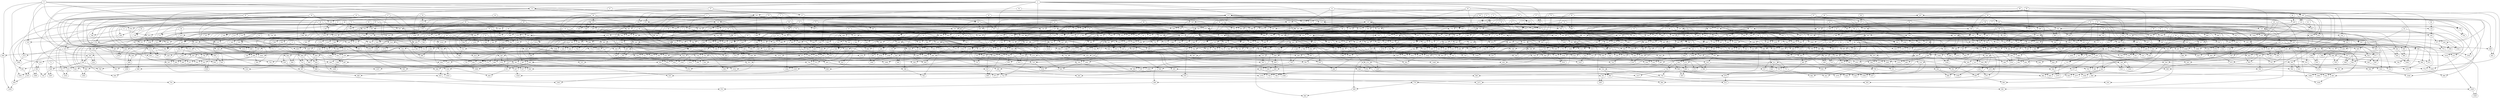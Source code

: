 digraph grap {
0 -> 412
0 -> 499
1 -> 153
1 -> 214
1 -> 366
1 -> 486
1 -> 695
1 -> 719
2 -> 112
2 -> 161
2 -> 179
2 -> 204
2 -> 210
2 -> 216
2 -> 310
2 -> 400
2 -> 476
2 -> 492
2 -> 501
2 -> 529
2 -> 587
2 -> 866
2 -> 870
3 -> 114
3 -> 170
3 -> 225
3 -> 293
3 -> 296
3 -> 305
3 -> 456
3 -> 533
3 -> 861
3 -> 989
4 -> 122
4 -> 124
4 -> 175
4 -> 340
4 -> 380
4 -> 799
5 -> 125
5 -> 188
5 -> 269
6 -> 158
6 -> 200
6 -> 243
7 -> 407
7 -> 516
7 -> 539
7 -> 686
7 -> 759
7 -> 1021
8 -> 113
8 -> 143
8 -> 193
8 -> 902
9 -> 112
9 -> 241
9 -> 465
9 -> 564
9 -> 570
9 -> 690
9 -> 756
9 -> 1064
10 -> 108
10 -> 120
10 -> 147
10 -> 154
10 -> 280
10 -> 730
10 -> 812
10 -> 857
11 -> 574
11 -> 789
12 -> 105
12 -> 213
12 -> 240
12 -> 255
12 -> 272
12 -> 322
12 -> 581
12 -> 685
12 -> 986
13 -> 224
13 -> 506
13 -> 589
14 -> 230
14 -> 430
14 -> 450
14 -> 487
14 -> 869
15 -> 340
15 -> 477
15 -> 979
15 -> 1003
16 -> 110
16 -> 149
16 -> 625
16 -> 687
16 -> 713
16 -> 1016
17 -> 103
17 -> 166
17 -> 668
17 -> 711
17 -> 750
18 -> 103
18 -> 300
18 -> 353
18 -> 716
18 -> 749
18 -> 968
19 -> 128
19 -> 129
19 -> 204
19 -> 437
19 -> 907
19 -> 1040
20 -> 263
20 -> 649
20 -> 739
20 -> 1035
21 -> 117
21 -> 804
22 -> 168
22 -> 205
22 -> 366
23 -> 219
23 -> 422
23 -> 457
23 -> 516
23 -> 669
24 -> 172
24 -> 286
24 -> 446
24 -> 613
25 -> 106
25 -> 115
25 -> 134
25 -> 267
25 -> 1020
26 -> 116
26 -> 169
26 -> 242
26 -> 425
26 -> 664
26 -> 700
26 -> 938
27 -> 137
27 -> 476
27 -> 724
28 -> 202
28 -> 266
28 -> 472
28 -> 905
29 -> 174
29 -> 275
29 -> 278
29 -> 861
29 -> 1091
30 -> 150
30 -> 231
31 -> 324
31 -> 508
31 -> 777
31 -> 815
31 -> 1057
32 -> 111
32 -> 248
33 -> 181
33 -> 365
33 -> 593
33 -> 619
34 -> 127
34 -> 132
34 -> 148
34 -> 207
34 -> 302
34 -> 368
34 -> 373
34 -> 680
34 -> 1035
35 -> 143
35 -> 158
35 -> 457
35 -> 963
36 -> 233
36 -> 940
36 -> 1096
37 -> 101
37 -> 196
37 -> 212
37 -> 535
38 -> 229
39 -> 105
39 -> 110
39 -> 123
39 -> 184
39 -> 194
39 -> 267
39 -> 286
39 -> 439
39 -> 891
40 -> 166
40 -> 241
40 -> 307
40 -> 746
40 -> 782
40 -> 910
40 -> 1053
41 -> 176
41 -> 192
41 -> 258
41 -> 534
41 -> 751
42 -> 100
42 -> 116
42 -> 417
42 -> 681
42 -> 1012
43 -> 127
43 -> 206
43 -> 253
43 -> 261
43 -> 567
44 -> 249
44 -> 265
44 -> 331
44 -> 646
44 -> 1019
45 -> 118
45 -> 680
45 -> 712
45 -> 1052
45 -> 1066
46 -> 171
46 -> 312
46 -> 614
47 -> 119
47 -> 652
47 -> 684
47 -> 996
48 -> 139
48 -> 201
48 -> 217
48 -> 239
48 -> 422
48 -> 708
49 -> 114
49 -> 578
49 -> 1062
50 -> 225
50 -> 767
50 -> 866
51 -> 448
51 -> 536
52 -> 115
52 -> 497
53 -> 185
53 -> 651
54 -> 102
54 -> 222
54 -> 285
54 -> 480
54 -> 549
54 -> 559
54 -> 918
55 -> 165
56 -> 193
56 -> 215
56 -> 574
57 -> 188
57 -> 871
58 -> 144
58 -> 200
58 -> 380
58 -> 609
59 -> 179
59 -> 235
59 -> 531
60 -> 121
60 -> 150
60 -> 191
60 -> 223
60 -> 308
60 -> 546
61 -> 100
61 -> 134
61 -> 145
61 -> 168
61 -> 250
61 -> 260
61 -> 295
61 -> 334
61 -> 360
61 -> 847
62 -> 214
62 -> 524
62 -> 553
62 -> 702
63 -> 139
63 -> 358
64 -> 175
64 -> 236
64 -> 271
64 -> 330
64 -> 563
65 -> 137
66 -> 126
66 -> 133
66 -> 135
66 -> 187
66 -> 255
66 -> 477
67 -> 149
67 -> 178
67 -> 197
67 -> 212
67 -> 662
67 -> 803
67 -> 1090
68 -> 157
68 -> 172
68 -> 215
68 -> 339
68 -> 349
68 -> 351
68 -> 667
68 -> 671
68 -> 876
68 -> 953
69 -> 101
69 -> 119
69 -> 126
69 -> 131
69 -> 480
69 -> 841
69 -> 995
70 -> 104
70 -> 120
70 -> 129
70 -> 202
70 -> 302
70 -> 532
71 -> 645
72 -> 109
72 -> 205
72 -> 288
72 -> 388
72 -> 934
73 -> 198
73 -> 253
73 -> 406
73 -> 545
73 -> 661
74 -> 102
74 -> 312
74 -> 463
74 -> 541
74 -> 1010
75 -> 113
75 -> 155
75 -> 254
75 -> 268
75 -> 577
75 -> 976
76 -> 135
76 -> 245
76 -> 466
76 -> 991
77 -> 140
77 -> 160
77 -> 228
77 -> 328
77 -> 404
77 -> 553
78 -> 111
78 -> 573
78 -> 766
79 -> 151
79 -> 294
79 -> 344
79 -> 359
79 -> 612
79 -> 635
79 -> 1093
80 -> 138
81 -> 164
82 -> 141
82 -> 226
82 -> 306
82 -> 452
83 -> 354
83 -> 453
83 -> 475
84 -> 260
84 -> 357
84 -> 461
84 -> 796
85 -> 128
85 -> 180
85 -> 276
85 -> 760
85 -> 898
85 -> 1096
86 -> 106
86 -> 153
86 -> 154
86 -> 291
86 -> 292
86 -> 336
86 -> 509
86 -> 570
86 -> 788
87 -> 107
87 -> 270
87 -> 673
87 -> 770
87 -> 802
87 -> 811
88 -> 138
88 -> 221
88 -> 296
88 -> 337
88 -> 453
89 -> 125
89 -> 146
89 -> 147
89 -> 163
89 -> 229
89 -> 244
89 -> 317
89 -> 909
90 -> 142
90 -> 194
90 -> 665
90 -> 781
90 -> 892
91 -> 152
91 -> 177
91 -> 261
91 -> 355
91 -> 362
91 -> 706
91 -> 728
92 -> 144
92 -> 174
92 -> 279
92 -> 290
92 -> 888
93 -> 345
93 -> 401
93 -> 504
93 -> 508
93 -> 510
93 -> 588
93 -> 639
94 -> 109
94 -> 142
94 -> 186
94 -> 311
94 -> 435
94 -> 469
94 -> 481
95 -> 290
95 -> 512
95 -> 672
95 -> 956
96 -> 165
96 -> 313
96 -> 378
96 -> 384
96 -> 408
96 -> 433
96 -> 805
97 -> 198
97 -> 291
97 -> 320
97 -> 321
97 -> 957
98 -> 237
98 -> 328
98 -> 391
98 -> 500
98 -> 588
98 -> 618
98 -> 931
98 -> 1002
99 -> 104
99 -> 107
99 -> 108
99 -> 132
99 -> 208
99 -> 249
99 -> 273
99 -> 314
99 -> 419
99 -> 754
99 -> 819
99 -> 849
99 -> 1047
100 -> 792
101 -> 130
101 -> 157
101 -> 232
101 -> 374
101 -> 450
101 -> 454
101 -> 894
102 -> 420
102 -> 519
103 -> 191
103 -> 201
103 -> 220
103 -> 266
103 -> 326
103 -> 824
104 -> 236
104 -> 251
104 -> 346
104 -> 636
105 -> 131
105 -> 183
105 -> 348
105 -> 488
105 -> 561
105 -> 689
105 -> 934
106 -> 122
106 -> 392
106 -> 698
107 -> 245
107 -> 246
107 -> 257
107 -> 542
107 -> 569
107 -> 626
108 -> 163
108 -> 234
108 -> 298
108 -> 350
108 -> 833
109 -> 320
109 -> 355
109 -> 468
110 -> 121
110 -> 281
111 -> 152
111 -> 232
111 -> 264
112 -> 117
112 -> 130
112 -> 292
112 -> 640
112 -> 789
112 -> 1094
113 -> 167
113 -> 491
113 -> 670
114 -> 169
114 -> 272
114 -> 451
114 -> 463
114 -> 486
114 -> 584
114 -> 966
115 -> 118
115 -> 141
115 -> 189
115 -> 196
115 -> 213
115 -> 327
115 -> 626
115 -> 1007
115 -> 1087
116 -> 133
116 -> 156
116 -> 159
116 -> 208
116 -> 359
116 -> 402
116 -> 586
117 -> 124
117 -> 243
117 -> 424
117 -> 428
118 -> 123
118 -> 136
118 -> 184
118 -> 211
118 -> 424
118 -> 538
118 -> 1098
119 -> 503
120 -> 146
120 -> 209
120 -> 284
120 -> 301
120 -> 383
120 -> 734
121 -> 203
121 -> 472
121 -> 972
121 -> 988
122 -> 316
122 -> 517
122 -> 596
122 -> 607
122 -> 822
123 -> 794
124 -> 136
124 -> 250
124 -> 294
124 -> 411
124 -> 431
124 -> 722
125 -> 167
125 -> 182
125 -> 780
125 -> 896
126 -> 297
126 -> 420
126 -> 436
126 -> 812
126 -> 1097
127 -> 151
127 -> 173
127 -> 235
127 -> 329
127 -> 371
127 -> 670
128 -> 180
128 -> 227
128 -> 275
128 -> 284
128 -> 668
129 -> 560
129 -> 975
130 -> 148
130 -> 171
130 -> 303
130 -> 358
130 -> 533
130 -> 638
130 -> 829
131 -> 140
131 -> 164
131 -> 182
131 -> 744
132 -> 156
132 -> 195
132 -> 462
132 -> 677
133 -> 279
133 -> 293
133 -> 523
133 -> 822
133 -> 832
134 -> 190
134 -> 528
134 -> 981
135 -> 160
135 -> 370
135 -> 401
135 -> 604
135 -> 952
136 -> 155
136 -> 210
136 -> 644
136 -> 911
137 -> 159
137 -> 330
137 -> 415
137 -> 867
137 -> 941
138 -> 185
139 -> 591
140 -> 145
140 -> 173
140 -> 434
140 -> 630
141 -> 264
141 -> 280
142 -> 227
142 -> 376
142 -> 496
143 -> 170
143 -> 262
143 -> 666
143 -> 914
144 -> 610
144 -> 630
144 -> 655
145 -> 178
145 -> 186
145 -> 534
145 -> 823
145 -> 901
145 -> 1080
146 -> 181
146 -> 305
146 -> 491
146 -> 998
147 -> 230
147 -> 321
147 -> 343
147 -> 966
147 -> 1013
148 -> 234
148 -> 304
149 -> 206
149 -> 373
149 -> 461
149 -> 590
149 -> 708
149 -> 741
149 -> 1037
149 -> 1083
150 -> 162
150 -> 197
150 -> 237
150 -> 367
150 -> 758
150 -> 998
151 -> 315
151 -> 352
151 -> 369
151 -> 518
152 -> 203
152 -> 863
152 -> 1020
153 -> 427
153 -> 458
153 -> 471
153 -> 760
153 -> 796
154 -> 176
154 -> 259
154 -> 338
154 -> 382
155 -> 195
155 -> 221
155 -> 256
155 -> 470
155 -> 495
155 -> 565
155 -> 780
156 -> 162
156 -> 495
157 -> 609
157 -> 628
158 -> 161
158 -> 265
158 -> 325
158 -> 442
158 -> 599
158 -> 886
159 -> 207
159 -> 273
159 -> 562
159 -> 950
160 -> 223
160 -> 350
160 -> 489
160 -> 582
160 -> 947
161 -> 231
161 -> 364
161 -> 814
162 -> 329
163 -> 177
163 -> 247
163 -> 600
163 -> 879
163 -> 916
164 -> 524
164 -> 691
164 -> 1024
165 -> 490
166 -> 370
166 -> 654
166 -> 872
167 -> 199
167 -> 251
167 -> 289
167 -> 405
167 -> 459
168 -> 254
168 -> 1062
169 -> 335
169 -> 351
169 -> 1004
170 -> 308
170 -> 319
170 -> 526
170 -> 800
171 -> 192
171 -> 216
171 -> 218
171 -> 479
171 -> 596
172 -> 239
172 -> 311
172 -> 337
172 -> 372
172 -> 413
172 -> 679
173 -> 297
173 -> 390
174 -> 224
174 -> 338
174 -> 502
174 -> 817
175 -> 218
175 -> 262
175 -> 307
175 -> 345
175 -> 406
175 -> 437
175 -> 1074
176 -> 226
176 -> 599
176 -> 617
176 -> 621
176 -> 631
176 -> 702
176 -> 1014
177 -> 728
177 -> 915
178 -> 190
178 -> 787
178 -> 852
179 -> 240
179 -> 474
180 -> 277
180 -> 478
180 -> 483
180 -> 936
181 -> 403
181 -> 417
181 -> 449
182 -> 183
182 -> 219
182 -> 299
182 -> 394
182 -> 442
182 -> 446
182 -> 867
182 -> 929
182 -> 969
183 -> 187
183 -> 259
183 -> 395
183 -> 399
184 -> 189
184 -> 199
184 -> 923
185 -> 577
185 -> 798
185 -> 875
187 -> 238
187 -> 341
187 -> 433
187 -> 517
188 -> 222
188 -> 248
188 -> 831
189 -> 376
189 -> 792
191 -> 303
191 -> 452
191 -> 697
191 -> 909
192 -> 209
192 -> 408
192 -> 561
192 -> 682
192 -> 955
193 -> 318
193 -> 324
194 -> 393
195 -> 283
195 -> 647
196 -> 377
196 -> 683
197 -> 211
197 -> 634
198 -> 374
198 -> 518
198 -> 842
199 -> 298
199 -> 390
199 -> 501
199 -> 772
200 -> 356
200 -> 918
201 -> 274
201 -> 443
202 -> 217
202 -> 404
202 -> 1099
203 -> 244
203 -> 256
203 -> 271
203 -> 423
203 -> 444
203 -> 658
204 -> 387
204 -> 414
204 -> 562
204 -> 604
205 -> 228
206 -> 274
206 -> 289
206 -> 389
206 -> 455
207 -> 287
208 -> 246
208 -> 309
208 -> 521
209 -> 252
209 -> 883
210 -> 238
210 -> 242
210 -> 247
210 -> 421
210 -> 598
211 -> 220
211 -> 818
212 -> 336
212 -> 677
212 -> 777
214 -> 542
214 -> 583
214 -> 778
214 -> 1067
214 -> 1069
215 -> 769
216 -> 449
216 -> 633
217 -> 300
218 -> 325
218 -> 687
218 -> 735
218 -> 925
219 -> 342
219 -> 548
219 -> 641
219 -> 790
221 -> 1034
221 -> 1068
222 -> 347
223 -> 263
223 -> 344
224 -> 233
224 -> 318
224 -> 385
224 -> 546
225 -> 287
225 -> 347
225 -> 731
226 -> 281
226 -> 732
227 -> 346
227 -> 418
227 -> 537
227 -> 682
228 -> 309
228 -> 544
228 -> 701
229 -> 410
229 -> 700
229 -> 894
230 -> 268
230 -> 736
230 -> 766
230 -> 913
231 -> 269
231 -> 332
231 -> 349
231 -> 356
231 -> 438
231 -> 484
232 -> 554
232 -> 590
232 -> 688
232 -> 881
233 -> 327
233 -> 341
233 -> 571
233 -> 738
233 -> 741
234 -> 276
234 -> 397
234 -> 816
234 -> 931
234 -> 946
235 -> 354
235 -> 384
235 -> 720
235 -> 901
235 -> 1055
236 -> 427
237 -> 258
237 -> 304
237 -> 342
237 -> 367
237 -> 470
237 -> 569
237 -> 575
237 -> 820
238 -> 623
238 -> 659
239 -> 288
239 -> 375
239 -> 773
240 -> 277
241 -> 840
242 -> 396
242 -> 398
243 -> 313
243 -> 526
243 -> 571
243 -> 922
244 -> 956
244 -> 1024
246 -> 429
246 -> 598
246 -> 990
247 -> 252
248 -> 282
248 -> 751
249 -> 853
250 -> 306
251 -> 364
251 -> 739
251 -> 758
253 -> 656
253 -> 731
254 -> 270
254 -> 316
254 -> 335
254 -> 467
254 -> 525
254 -> 674
255 -> 257
255 -> 353
255 -> 928
256 -> 375
256 -> 512
256 -> 847
257 -> 299
257 -> 667
257 -> 1094
258 -> 460
259 -> 315
259 -> 624
259 -> 1086
260 -> 317
260 -> 552
260 -> 843
261 -> 844
261 -> 921
262 -> 295
262 -> 386
262 -> 410
262 -> 521
262 -> 715
263 -> 402
263 -> 430
263 -> 1022
264 -> 564
264 -> 614
264 -> 1053
265 -> 416
265 -> 469
265 -> 999
266 -> 314
266 -> 357
266 -> 440
266 -> 627
266 -> 721
267 -> 650
267 -> 1042
268 -> 283
268 -> 334
268 -> 379
268 -> 651
269 -> 458
269 -> 494
269 -> 573
269 -> 575
270 -> 323
270 -> 333
270 -> 447
270 -> 515
271 -> 282
271 -> 301
271 -> 326
271 -> 418
271 -> 617
271 -> 636
271 -> 954
271 -> 1018
272 -> 322
272 -> 527
272 -> 969
273 -> 278
273 -> 379
273 -> 382
273 -> 445
273 -> 563
273 -> 886
273 -> 1026
274 -> 352
274 -> 684
275 -> 661
275 -> 717
276 -> 503
276 -> 582
278 -> 419
278 -> 761
278 -> 837
280 -> 557
281 -> 580
281 -> 762
283 -> 285
283 -> 862
284 -> 369
284 -> 555
285 -> 348
285 -> 381
285 -> 393
285 -> 500
285 -> 878
285 -> 902
285 -> 1051
286 -> 522
286 -> 537
286 -> 964
287 -> 451
287 -> 654
288 -> 697
289 -> 468
289 -> 580
289 -> 845
289 -> 874
290 -> 333
290 -> 459
290 -> 737
290 -> 916
291 -> 581
291 -> 713
292 -> 332
292 -> 719
293 -> 392
293 -> 397
293 -> 621
293 -> 642
294 -> 548
294 -> 591
295 -> 707
295 -> 767
296 -> 361
296 -> 488
297 -> 372
297 -> 388
298 -> 413
298 -> 436
298 -> 657
298 -> 928
299 -> 409
299 -> 415
299 -> 429
300 -> 396
300 -> 859
300 -> 1043
301 -> 407
301 -> 530
301 -> 688
301 -> 994
302 -> 622
303 -> 343
304 -> 319
305 -> 362
305 -> 383
305 -> 557
305 -> 685
305 -> 830
305 -> 897
305 -> 972
305 -> 1063
306 -> 310
306 -> 551
306 -> 710
307 -> 498
307 -> 941
308 -> 377
308 -> 785
308 -> 920
309 -> 507
309 -> 1075
309 -> 1079
310 -> 1095
311 -> 386
311 -> 441
312 -> 656
313 -> 730
314 -> 576
314 -> 579
315 -> 438
315 -> 1041
316 -> 513
316 -> 689
316 -> 864
317 -> 531
317 -> 643
317 -> 748
318 -> 331
318 -> 716
319 -> 787
320 -> 455
320 -> 514
320 -> 659
320 -> 705
320 -> 743
320 -> 1001
321 -> 416
321 -> 440
321 -> 666
321 -> 717
321 -> 906
322 -> 323
322 -> 395
322 -> 405
323 -> 339
323 -> 360
324 -> 421
324 -> 638
325 -> 736
325 -> 1036
326 -> 499
327 -> 763
327 -> 838
327 -> 895
328 -> 363
328 -> 365
328 -> 565
328 -> 794
329 -> 579
330 -> 389
330 -> 706
330 -> 709
330 -> 1090
331 -> 494
331 -> 950
332 -> 399
332 -> 423
334 -> 479
335 -> 554
336 -> 363
336 -> 748
337 -> 371
337 -> 943
338 -> 361
338 -> 813
338 -> 1032
339 -> 391
339 -> 448
339 -> 848
340 -> 454
340 -> 607
340 -> 797
341 -> 394
341 -> 462
341 -> 505
342 -> 444
342 -> 560
342 -> 742
342 -> 813
343 -> 529
343 -> 1073
344 -> 465
344 -> 774
345 -> 711
345 -> 935
346 -> 615
346 -> 775
346 -> 1078
347 -> 378
347 -> 648
348 -> 475
348 -> 603
348 -> 1041
349 -> 625
349 -> 900
350 -> 478
350 -> 547
350 -> 606
350 -> 951
351 -> 493
351 -> 646
351 -> 727
351 -> 996
351 -> 1026
351 -> 1027
352 -> 387
352 -> 412
353 -> 381
353 -> 439
353 -> 595
353 -> 756
354 -> 939
356 -> 513
356 -> 523
356 -> 578
356 -> 1063
358 -> 791
359 -> 504
359 -> 831
360 -> 368
360 -> 431
360 -> 1056
361 -> 409
361 -> 892
362 -> 830
362 -> 883
362 -> 884
363 -> 414
363 -> 597
363 -> 624
363 -> 809
364 -> 696
364 -> 757
366 -> 629
366 -> 915
366 -> 1060
367 -> 727
367 -> 762
367 -> 774
367 -> 798
367 -> 1038
369 -> 432
369 -> 605
369 -> 657
369 -> 848
370 -> 425
370 -> 473
371 -> 690
371 -> 879
372 -> 623
372 -> 699
373 -> 385
373 -> 498
373 -> 907
374 -> 497
374 -> 527
374 -> 551
374 -> 967
375 -> 464
376 -> 691
376 -> 724
376 -> 793
376 -> 887
377 -> 447
378 -> 493
378 -> 959
378 -> 1008
380 -> 398
380 -> 434
380 -> 544
380 -> 808
381 -> 547
381 -> 919
381 -> 1032
381 -> 1057
382 -> 618
382 -> 733
384 -> 1028
386 -> 482
386 -> 532
386 -> 585
387 -> 403
387 -> 726
388 -> 507
388 -> 613
388 -> 694
389 -> 992
390 -> 908
390 -> 930
390 -> 1089
391 -> 846
391 -> 978
392 -> 1097
393 -> 592
393 -> 632
393 -> 698
394 -> 520
394 -> 910
394 -> 1079
395 -> 948
396 -> 400
396 -> 942
397 -> 411
397 -> 428
397 -> 435
397 -> 911
399 -> 426
399 -> 603
400 -> 633
400 -> 639
401 -> 432
401 -> 443
401 -> 474
402 -> 528
402 -> 1058
402 -> 1092
403 -> 957
404 -> 568
404 -> 662
405 -> 485
405 -> 515
405 -> 584
407 -> 490
407 -> 540
407 -> 566
407 -> 710
408 -> 592
408 -> 627
409 -> 558
409 -> 615
409 -> 1099
410 -> 530
410 -> 606
410 -> 718
410 -> 781
410 -> 1010
412 -> 484
412 -> 587
412 -> 683
412 -> 703
415 -> 616
415 -> 632
415 -> 947
416 -> 704
417 -> 669
417 -> 1025
418 -> 734
418 -> 868
419 -> 426
419 -> 612
419 -> 821
420 -> 511
420 -> 608
421 -> 714
422 -> 445
422 -> 637
422 -> 746
424 -> 576
424 -> 765
425 -> 489
427 -> 556
427 -> 877
428 -> 471
429 -> 460
429 -> 784
430 -> 473
431 -> 481
431 -> 851
432 -> 485
432 -> 858
433 -> 1073
434 -> 441
436 -> 522
436 -> 541
436 -> 720
439 -> 536
439 -> 908
439 -> 978
439 -> 1060
440 -> 726
440 -> 869
441 -> 511
441 -> 540
441 -> 649
442 -> 768
442 -> 800
442 -> 835
442 -> 1083
444 -> 550
445 -> 572
447 -> 464
447 -> 678
448 -> 821
448 -> 917
449 -> 644
451 -> 594
451 -> 600
451 -> 707
451 -> 924
452 -> 456
452 -> 467
452 -> 778
453 -> 549
454 -> 538
454 -> 693
454 -> 826
454 -> 961
455 -> 466
455 -> 566
455 -> 611
455 -> 933
456 -> 1084
457 -> 1030
458 -> 765
459 -> 692
460 -> 601
460 -> 735
462 -> 940
462 -> 1061
463 -> 482
463 -> 970
464 -> 487
464 -> 572
464 -> 946
465 -> 543
466 -> 492
467 -> 556
467 -> 973
467 -> 987
468 -> 862
470 -> 502
470 -> 514
470 -> 650
470 -> 899
471 -> 483
471 -> 641
471 -> 988
472 -> 753
472 -> 755
472 -> 1014
472 -> 1016
474 -> 828
477 -> 922
479 -> 952
480 -> 1076
482 -> 519
482 -> 723
483 -> 506
483 -> 586
484 -> 509
484 -> 610
484 -> 997
485 -> 555
485 -> 709
486 -> 589
486 -> 601
486 -> 1045
487 -> 496
487 -> 543
488 -> 825
489 -> 779
489 -> 801
490 -> 937
490 -> 977
491 -> 545
491 -> 663
491 -> 834
492 -> 653
494 -> 525
494 -> 558
495 -> 568
495 -> 1005
495 -> 1054
496 -> 722
497 -> 784
498 -> 857
499 -> 535
499 -> 559
499 -> 856
499 -> 932
501 -> 754
501 -> 1046
502 -> 505
502 -> 520
502 -> 806
502 -> 827
503 -> 539
503 -> 752
503 -> 923
503 -> 1011
504 -> 785
504 -> 887
505 -> 510
505 -> 977
506 -> 745
506 -> 874
506 -> 882
506 -> 893
506 -> 1070
507 -> 679
507 -> 701
507 -> 852
507 -> 904
509 -> 631
510 -> 674
511 -> 585
513 -> 653
513 -> 786
513 -> 889
514 -> 721
514 -> 775
515 -> 583
515 -> 664
515 -> 953
516 -> 647
517 -> 550
517 -> 924
518 -> 634
518 -> 824
518 -> 1074
519 -> 926
520 -> 755
520 -> 783
520 -> 864
520 -> 973
521 -> 635
521 -> 699
521 -> 1034
522 -> 594
522 -> 897
524 -> 1049
524 -> 1069
525 -> 819
525 -> 881
526 -> 637
526 -> 703
526 -> 1021
528 -> 611
528 -> 696
528 -> 936
529 -> 1055
530 -> 850
531 -> 718
532 -> 844
533 -> 602
533 -> 1011
534 -> 912
534 -> 962
535 -> 593
536 -> 552
536 -> 771
536 -> 856
537 -> 622
537 -> 643
537 -> 715
537 -> 749
537 -> 971
540 -> 694
540 -> 1077
542 -> 616
542 -> 712
542 -> 1019
544 -> 567
545 -> 605
546 -> 833
546 -> 960
547 -> 850
549 -> 628
549 -> 660
550 -> 818
552 -> 745
552 -> 799
555 -> 899
556 -> 640
557 -> 747
557 -> 982
559 -> 597
559 -> 620
561 -> 810
561 -> 815
562 -> 803
564 -> 1046
565 -> 776
566 -> 723
567 -> 676
569 -> 642
570 -> 763
571 -> 764
571 -> 827
572 -> 1002
573 -> 738
574 -> 1015
575 -> 854
575 -> 997
577 -> 776
578 -> 692
580 -> 1031
581 -> 782
582 -> 608
582 -> 880
582 -> 890
582 -> 1017
583 -> 949
584 -> 652
584 -> 759
584 -> 768
585 -> 772
586 -> 764
587 -> 595
587 -> 602
587 -> 695
587 -> 752
589 -> 865
592 -> 834
592 -> 963
593 -> 729
593 -> 1091
593 -> 1095
594 -> 980
596 -> 1076
598 -> 839
599 -> 1061
600 -> 960
600 -> 1070
601 -> 655
601 -> 672
601 -> 686
601 -> 797
602 -> 816
603 -> 1068
604 -> 870
605 -> 676
605 -> 704
606 -> 737
606 -> 825
606 -> 882
607 -> 620
607 -> 1047
609 -> 983
610 -> 705
610 -> 801
611 -> 648
611 -> 681
611 -> 773
611 -> 904
612 -> 1064
614 -> 1050
615 -> 619
615 -> 675
615 -> 770
616 -> 790
616 -> 826
616 -> 1022
617 -> 1012
617 -> 1043
617 -> 1044
618 -> 832
619 -> 817
619 -> 1039
620 -> 786
620 -> 873
621 -> 732
621 -> 757
623 -> 675
623 -> 805
624 -> 878
625 -> 927
625 -> 974
627 -> 725
627 -> 733
628 -> 629
628 -> 673
628 -> 750
628 -> 849
628 -> 958
629 -> 829
630 -> 1038
631 -> 1077
634 -> 658
634 -> 783
637 -> 742
639 -> 645
639 -> 761
639 -> 863
640 -> 660
643 -> 1000
643 -> 1059
645 -> 678
645 -> 729
645 -> 1087
646 -> 890
647 -> 823
647 -> 888
647 -> 1008
649 -> 835
650 -> 954
651 -> 793
652 -> 927
653 -> 971
654 -> 663
657 -> 961
658 -> 938
658 -> 1009
660 -> 1050
661 -> 853
663 -> 665
663 -> 795
665 -> 671
665 -> 808
665 -> 968
666 -> 942
668 -> 771
670 -> 725
671 -> 693
672 -> 1007
673 -> 804
673 -> 991
675 -> 868
676 -> 1006
677 -> 747
678 -> 779
679 -> 903
679 -> 1001
681 -> 810
682 -> 1082
683 -> 802
683 -> 860
683 -> 987
684 -> 1015
685 -> 884
686 -> 811
686 -> 840
688 -> 714
688 -> 860
689 -> 841
690 -> 1065
691 -> 843
695 -> 807
696 -> 905
698 -> 859
699 -> 828
700 -> 744
703 -> 1044
704 -> 865
705 -> 903
705 -> 937
707 -> 875
707 -> 948
708 -> 970
709 -> 838
710 -> 891
710 -> 985
711 -> 933
712 -> 795
712 -> 965
714 -> 807
714 -> 885
714 -> 1085
715 -> 743
717 -> 979
719 -> 836
719 -> 839
719 -> 871
722 -> 791
722 -> 1071
723 -> 740
723 -> 1017
724 -> 855
725 -> 769
725 -> 1030
725 -> 1054
728 -> 945
730 -> 1031
732 -> 1018
735 -> 854
736 -> 740
737 -> 944
738 -> 877
739 -> 845
739 -> 1013
740 -> 809
740 -> 959
741 -> 788
742 -> 753
742 -> 943
746 -> 814
748 -> 1048
750 -> 1006
751 -> 992
753 -> 1023
755 -> 945
755 -> 951
757 -> 929
758 -> 1092
761 -> 1033
762 -> 949
762 -> 1089
765 -> 855
772 -> 896
773 -> 982
776 -> 1042
777 -> 913
777 -> 1051
778 -> 846
779 -> 806
779 -> 1029
780 -> 1005
780 -> 1080
781 -> 820
783 -> 986
784 -> 842
784 -> 965
784 -> 1048
790 -> 836
795 -> 851
795 -> 944
798 -> 967
799 -> 925
800 -> 999
802 -> 885
803 -> 983
804 -> 932
805 -> 993
805 -> 1071
806 -> 964
807 -> 880
809 -> 974
810 -> 955
811 -> 1033
817 -> 921
818 -> 939
818 -> 980
822 -> 873
822 -> 1039
824 -> 876
826 -> 837
826 -> 1084
827 -> 1088
828 -> 895
828 -> 985
830 -> 1004
832 -> 1027
833 -> 898
838 -> 1098
842 -> 906
844 -> 872
848 -> 1085
849 -> 889
852 -> 858
852 -> 914
855 -> 917
858 -> 900
861 -> 1023
863 -> 989
863 -> 1056
864 -> 920
864 -> 990
868 -> 893
868 -> 926
870 -> 976
874 -> 912
881 -> 1093
882 -> 930
885 -> 919
887 -> 1058
889 -> 994
895 -> 935
895 -> 1059
904 -> 1066
912 -> 981
919 -> 1081
927 -> 1025
929 -> 995
929 -> 1037
939 -> 1003
944 -> 1075
949 -> 962
951 -> 1067
953 -> 958
955 -> 1065
961 -> 975
962 -> 984
963 -> 1028
966 -> 1086
976 -> 1036
977 -> 984
977 -> 1000
985 -> 1078
986 -> 993
995 -> 1052
995 -> 1072
1001 -> 1049
1008 -> 1009
1010 -> 1029
1014 -> 1040
1018 -> 1082
1026 -> 1072
1029 -> 1045
1039 -> 1081
1063 -> 1088
}
